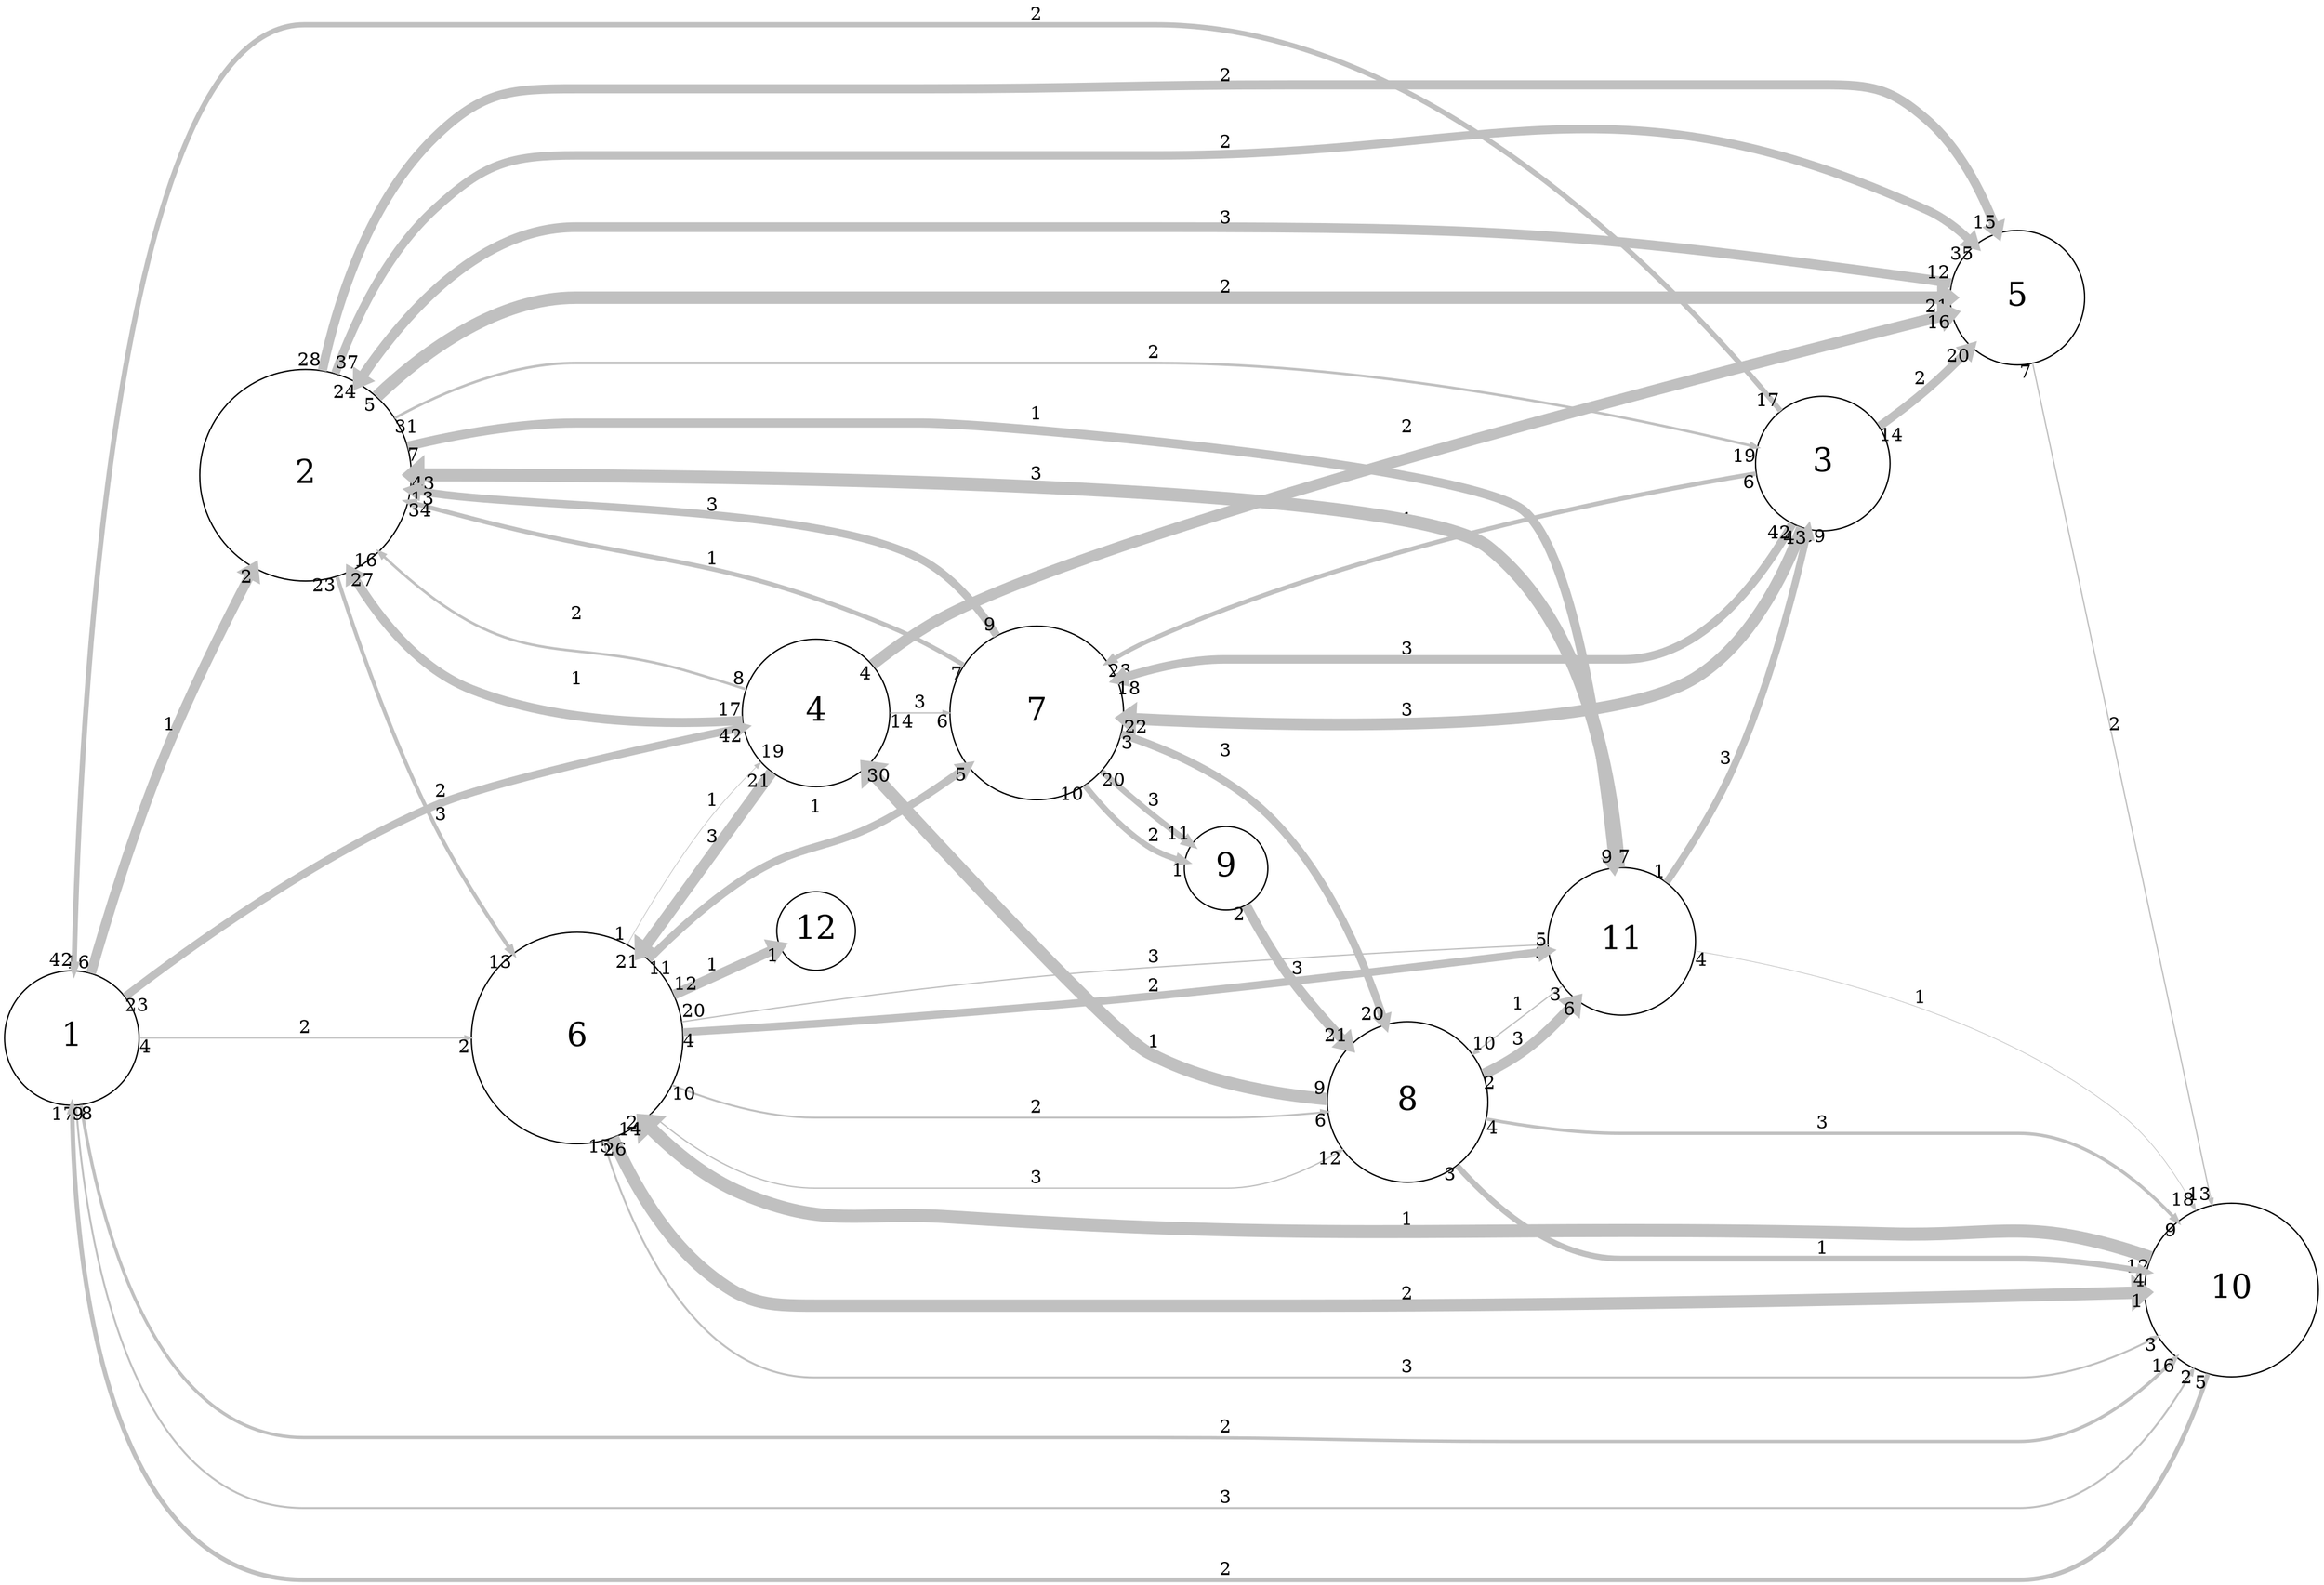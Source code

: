 digraph "" {
	graph [bb="0,0,1738.2,1196.5",
		overlap=false,
		rankdir=LR,
		ratio=0.5,
		scale=1,
		splines=spline
	];
	node [fontsize=25,
		label="\N",
		shape=circle
	];
	edge [arrowsize=0.5,
		splines=true
	];
	0	[height=1.4318,
		label=1,
		pos="51.227,415",
		width=1.4318];
	1	[height=2.25,
		label=2,
		pos="227.23,835",
		width=2.25];
	0 -> 1	[key=0,
		capacity=1,
		color=grey,
		from_pd=15,
		head_lp="184.76,755.56",
		headlabel=2,
		label=1,
		lp="124.23,640.25",
		penwidth=7.5,
		pos="e,188.14,763.81 66.608,464.38 79.376,506.55 99.306,568.52 120.85,621 139.19,665.66 162.68,714.03 182.82,753.46",
		pt=6,
		tail_lp="73.358,472.63",
		taillabel=16,
		to_pd=1];
	3	[height=1.5682,
		label=4,
		pos="612.23,655",
		width=1.5682];
	0 -> 3	[key=0,
		capacity=2,
		color=grey,
		from_pd=22,
		head_lp="549.81,635.49",
		headlabel=42,
		label=2,
		lp="329.23,595.25",
		penwidth=6.0,
		pos="e,556.56,643.74 92.636,445.85 144.15,483.78 237.19,547.7 325.85,585 365.02,601.48 474.05,626.15 545.44,641.38",
		pt=9,
		tail_lp="99.386,437.6",
		taillabel=23,
		to_pd=41];
	5	[height=2.25,
		label=6,
		pos="431.23,415",
		width=2.25];
	0 -> 5	[key=0,
		capacity=2,
		color=grey,
		from_pd=3,
		head_lp="346.7,406.75",
		headlabel=2,
		label=2,
		lp="227.23,423.25",
		penwidth=1.0,
		pos="e,350.08,415 103.21,415 164.85,415 269.57,415 343.89,415",
		pt=19,
		tail_lp="106.58,406.75",
		taillabel=4,
		to_pd=1];
	9	[height=1.8409,
		label=10,
		pos="1672.2,221",
		width=1.8409];
	0 -> 9	[key=0,
		capacity=2,
		color=grey,
		from_pd=7,
		head_lp="1636.2,161.99",
		headlabel=16,
		label=2,
		lp="918.23,118.25",
		penwidth=2.5,
		pos="e,1629.4,170.24 58.016,363.61 70.972,276.68 110.86,110 226.23,110 226.23,110 226.23,110 919.23,110 1015.7,110 1039.8,109 1136.2,\
109 1136.2,109 1136.2,109 1512.2,109 1555.1,109 1594.6,136.55 1623.4,164.32",
		pt=16,
		tail_lp="61.391,355.36",
		taillabel=8,
		to_pd=15];
	0 -> 9	[key=1,
		capacity=3,
		color=grey,
		from_pd=16,
		head_lp="1647.2,152.82",
		headlabel=2,
		label=3,
		lp="918.23,63.25",
		penwidth=1.5,
		pos="e,1643.9,161.07 54.126,363.04 60.838,263.34 91.037,55 226.23,55 226.23,55 226.23,55 1512.2,55 1570.3,55 1613.7,108.6 1640.4,154.89",
		pt=18,
		tail_lp="47.376,354.79",
		taillabel=17,
		to_pd=1];
	1 -> 5	[key=0,
		capacity=3,
		color=grey,
		from_pd=22,
		head_lp="388.06,487.54",
		headlabel=13,
		label=3,
		lp="329.23,576.25",
		penwidth=3.0,
		pos="e,381.31,479.29 251.07,757.36 268.39,703.03 294.52,629.54 325.85,568.5 340.12,540.7 358.55,511.93 375.95,486.93",
		pt=15,
		tail_lp="244.32,749.11",
		taillabel=23,
		to_pd=12];
	2	[height=1.4318,
		label=3,
		pos="1365.2,846",
		width=1.4318];
	1 -> 2	[key=0,
		capacity=2,
		color=grey,
		from_pd=30,
		head_lp="1308,866.72",
		headlabel=19,
		label=2,
		lp="865.23,929.25",
		penwidth=2.0,
		pos="e,1314.8,858.47 295.35,879.51 333.31,900.5 382.58,921 430.23,921 430.23,921 430.23,921 866.23,921 1027.6,921 1215.1,882.02 1307.2,\
860.26",
		pt=17,
		tail_lp="302.1,871.26",
		taillabel=31,
		to_pd=18];
	4	[height=1.4318,
		label=5,
		pos="1511.2,969",
		width=1.4318];
	1 -> 4	[key=0,
		capacity=2,
		color=grey,
		from_pd=4,
		head_lp="1452.5,960.75",
		headlabel=21,
		label=2,
		lp="918.23,977.25",
		penwidth=9.5,
		pos="e,1459.2,969 281.63,895.34 319.17,930.9 372.78,969 430.23,969 430.23,969 430.23,969 1366.2,969 1392.6,969 1421.8,969 1446.9,969",
		pt=2,
		tail_lp="278.25,903.59",
		taillabel=5,
		to_pd=20];
	1 -> 4	[key=1,
		capacity=2,
		color=grey,
		from_pd=27,
		head_lp="1503.1,1027.1",
		headlabel=15,
		label=2,
		lp="918.23,1141.2",
		penwidth=7.0,
		pos="e,1496.4,1018.8 240.86,915.14 253.55,971.22 278.34,1044.3 325.85,1092 360.93,1127.2 380.55,1132 430.23,1132 430.23,1132 430.23,1132 \
690.23,1132 791.12,1132 816.34,1133 917.23,1133 917.23,1133 917.23,1133 1366.2,1133 1401.5,1133 1415,1131.2 1441.6,1108 1465.3,1087.4 \
1481.6,1056.8 1492.4,1029.5",
		pt=7,
		tail_lp="234.11,923.39",
		taillabel=28,
		to_pd=14];
	1 -> 4	[key=2,
		capacity=2,
		color=grey,
		from_pd=36,
		head_lp="1471,1016.5",
		headlabel=35,
		label=2,
		lp="918.23,1086.2",
		penwidth=6.5,
		pos="e,1477.7,1008.3 250.52,913.05 265.84,954.58 290,1003.8 325.85,1037 362.41,1070.9 380.39,1078 430.23,1078 430.23,1078 430.23,1078 \
919.23,1078 1152.2,1078 1229,1129.2 1441.6,1034 1451.5,1029.6 1460.9,1023.1 1469.3,1015.9",
		pt=8,
		tail_lp="257.27,921.3",
		taillabel=37,
		to_pd=34];
	10	[height=1.5682,
		label=11,
		pos="1215.2,483",
		width=1.5682];
	1 -> 10	[key=0,
		capacity=1,
		color=grey,
		from_pd=6,
		head_lp="1205.7,547.71",
		headlabel=9,
		label=1,
		lp="777.23,881.25",
		penwidth=7.0,
		pos="e,1209,539.46 305.25,857.01 342.65,865.85 388.44,874 430.23,874 430.23,874 430.23,874 690.23,874 740.8,874 1103.5,842.35 1140.6,\
808 1177.6,773.8 1198.3,635.86 1207.8,551.06",
		pt=7,
		tail_lp="308.63,848.76",
		taillabel=7,
		to_pd=8];
	3 -> 1	[key=0,
		capacity=1,
		color=grey,
		from_pd=16,
		head_lp="268.41,753.06",
		headlabel=27,
		label=1,
		lp="431.23,679.25",
		penwidth=7.0,
		pos="e,261.66,761.31 555.79,647.5 501,642.55 416.08,641.65 350.23,671.5 314.85,687.53 287.4,719.83 267.57,751.51",
		pt=7,
		tail_lp="549.04,655.75",
		taillabel=17,
		to_pd=26];
	3 -> 1	[key=1,
		capacity=2,
		color=grey,
		from_pd=7,
		head_lp="278.37,769.54",
		headlabel=16,
		label=2,
		lp="431.23,732.25",
		penwidth=2.0,
		pos="e,285.12,777.79 558.59,673.57 543.69,678.55 527.4,683.73 512.23,688 429.22,711.39 393.01,687.9 325.85,742 314.21,751.38 302.3,761.87 \
290.98,772.33",
		pt=17,
		tail_lp="555.22,681.82",
		taillabel=8,
		to_pd=15];
	3 -> 5	[key=0,
		capacity=3,
		color=grey,
		from_pd=20,
		head_lp="486.99,471.69",
		headlabel=21,
		label=3,
		lp="534.23,561.25",
		penwidth=8.5,
		pos="e,480.24,479.94 577.12,610.29 570.04,600.95 562.65,591.17 555.77,582 552.15,577.17 518.53,531.72 487.28,489.46",
		pt=4,
		tail_lp="570.37,602.04",
		taillabel=21,
		to_pd=20];
	3 -> 4	[key=0,
		capacity=2,
		color=grey,
		from_pd=3,
		head_lp="1454,948.46",
		headlabel=16,
		label=2,
		lp="1054.2,872.25",
		penwidth=8.5,
		pos="e,1460.7,956.71 654.73,692.22 671.31,705.6 691.15,719.88 710.95,730 844.63,798.33 1286,912.73 1449,953.77",
		pt=4,
		tail_lp="651.35,700.47",
		taillabel=4,
		to_pd=15];
	6	[height=1.8409,
		label=7,
		pos="777.23,655",
		width=1.8409];
	3 -> 6	[key=0,
		capacity=3,
		color=grey,
		from_pd=13,
		head_lp="707.34,646.75",
		headlabel=6,
		label=3,
		lp="689.23,663.25",
		penwidth=1.0,
		pos="e,710.72,655 668.87,655 680.33,655 692.56,655 704.51,655",
		pt=19,
		tail_lp="675.62,646.75",
		taillabel=14,
		to_pd=5];
	5 -> 3	[key=0,
		capacity=1,
		color=grey,
		from_pd=0,
		head_lp="563.34,625.37",
		headlabel=19,
		label=1,
		lp="534.23,589.25",
		penwidth=0.5,
		pos="e,570.09,617.12 471.44,485.77 488.36,514.17 509.21,546.59 530.85,574 541.44,587.41 554.02,600.98 566.04,613.08",
		pt=20,
		tail_lp="474.82,494.02",
		taillabel=1,
		to_pd=18];
	5 -> 9	[key=0,
		capacity=2,
		color=grey,
		from_pd=14,
		head_lp="1602.3,211.19",
		headlabel=1,
		label=2,
		lp="1054.2,220.25",
		penwidth=9.5,
		pos="e,1605.7,219.44 459.25,338.69 475.2,303.39 498.67,263.5 530.85,237 559.84,213.13 573.68,211 611.23,211 611.23,211 611.23,211 972.23,\
211 1198,211 1464.7,216.28 1593.7,219.17",
		pt=2,
		tail_lp="466,330.44",
		taillabel=15,
		to_pd=0];
	5 -> 9	[key=1,
		capacity=3,
		color=grey,
		from_pd=25,
		head_lp="1612.3,194.28",
		headlabel=3,
		label=3,
		lp="1054.2,164.25",
		penwidth=1.5,
		pos="e,1615.7,186.03 450.98,336.24 474.37,260.04 522.54,156 611.23,156 611.23,156 611.23,156 1512.2,156 1545.9,156 1580.8,168.65 1609.3,\
182.8",
		pt=18,
		tail_lp="444.23,327.99",
		taillabel=26,
		to_pd=2];
	5 -> 10	[key=0,
		capacity=3,
		color=grey,
		from_pd=19,
		head_lp="1155.1,472.37",
		headlabel=8,
		label=3,
		lp="865.23,473.25",
		penwidth=1.0,
		pos="e,1158.4,480.62 511.66,427.24 567.33,435.47 643.55,446.05 710.95,453 824.81,464.74 853.6,464.22 967.85,471 1030.6,474.72 1102.3,\
478.12 1152.2,480.34",
		pt=19,
		tail_lp="518.41,435.49",
		taillabel=20,
		to_pd=7];
	5 -> 10	[key=1,
		capacity=2,
		color=grey,
		from_pd=3,
		head_lp="1155.6,484.38",
		headlabel=5,
		label=2,
		lp="865.23,452.25",
		penwidth=6.0,
		pos="e,1158.9,476.13 512.42,419.38 558.21,421.98 616.68,425.44 668.68,429 867.72,442.61 917.38,448.31 1115.6,471 1126,472.19 1137.1,473.5 \
1147.8,474.79",
		pt=9,
		tail_lp="515.79,411.13",
		taillabel=4,
		to_pd=4];
	5 -> 6	[key=0,
		capacity=1,
		color=grey,
		from_pd=10,
		head_lp="722.73,620.39",
		headlabel=5,
		label=1,
		lp="612.23,581.25",
		penwidth=6.0,
		pos="e,726.11,612.14 485.98,475.04 506.33,495.17 530.67,516.43 555.77,532 601.21,560.18 621.77,547.85 668.68,573.5 685.26,582.57 702.07,\
594.01 717.32,605.44",
		pt=9,
		tail_lp="479.23,466.79",
		taillabel=11,
		to_pd=4];
	7	[height=1.7045,
		label=8,
		pos="1054.2,365",
		width=1.7045];
	5 -> 7	[key=0,
		capacity=2,
		color=grey,
		from_pd=9,
		head_lp="989.59,349.05",
		headlabel=6,
		label=2,
		lp="777.23,361.25",
		penwidth=1.5,
		pos="e,992.96,357.3 503.46,378.22 535.53,364.87 574.39,353 611.23,353 611.23,353 611.23,353 919.23,353 940.95,353 964.57,354.58 985.84,\
356.6",
		pt=18,
		tail_lp="510.21,386.47",
		taillabel=10,
		to_pd=5];
	5 -> 7	[key=1,
		capacity=3,
		color=grey,
		from_pd=26,
		head_lp="998.4,319.33",
		headlabel=12,
		label=3,
		lp="777.23,306.25",
		penwidth=1.0,
		pos="e,1005.1,327.58 486.86,355.81 519.66,326.79 564.08,298 611.23,298 611.23,298 611.23,298 919.23,298 947.64,298 976.21,310.2 999.62,\
324.19",
		pt=19,
		tail_lp="480.11,347.56",
		taillabel=27,
		to_pd=11];
	11	[height=0.81514,
		label=12,
		pos="612.23,494",
		width=0.81514];
	5 -> 11	[key=0,
		capacity=1,
		color=grey,
		from_pd=11,
		head_lp="581.78,490.74",
		headlabel=1,
		label=1,
		lp="534.23,467.25",
		penwidth=7.5,
		pos="e,585.16,482.49 505.81,447.47 529.46,457.91 554.63,469.02 574.45,477.77",
		pt=6,
		tail_lp="512.56,455.72",
		taillabel=12,
		to_pd=0];
	9 -> 0	[key=0,
		capacity=2,
		color=grey,
		from_pd=4,
		head_lp="54.895,354.74",
		headlabel=9,
		label=2,
		lp="918.23,8.25",
		penwidth=3.5,
		pos="e,51.52,362.99 1654.7,156.78 1633.6,91.53 1590.1,0 1512.2,0 226.23,0 226.23,0 226.23,0 184.06,0 174.19,19.436 146.23,51 70.903,136.04 \
54.552,273.71 51.802,353.13",
		pt=14,
		tail_lp="1658.1,148.53",
		taillabel=5,
		to_pd=8];
	9 -> 5	[key=0,
		capacity=1,
		color=grey,
		from_pd=11,
		head_lp="488.21,359.39",
		headlabel=14,
		label=1,
		lp="1054.2,275.25",
		penwidth=10.0,
		pos="e,481.46,351.14 1610.4,245.61 1602.8,248.3 1595.1,250.84 1587.6,253 1514.5,274.18 1492.8,261.79 1416.8,264 1103.2,273.11 1024,255.23 \
710.95,276 641.67,280.6 618.87,265.03 555.77,294 531.39,305.19 508.98,323.31 490.14,342.16",
		pt=1,
		tail_lp="1603.7,237.36",
		taillabel=12,
		to_pd=13];
	2 -> 0	[key=0,
		capacity=2,
		color=grey,
		from_pd=16,
		head_lp="46.157,475.23",
		headlabel=42,
		label=2,
		lp="777.23,1188.2",
		penwidth=4.0,
		pos="e,52.907,466.98 1333.3,886.62 1261.7,975.63 1074.7,1180 866.23,1180 226.23,1180 226.23,1180 226.23,1180 82.643,1180 57.544,661.12 \
53.156,478.03",
		pt=13,
		tail_lp="1340.1,894.87",
		taillabel=17,
		to_pd=41];
	2 -> 4	[key=0,
		capacity=2,
		color=grey,
		from_pd=13,
		head_lp="1469.1,922.81",
		headlabel=20,
		label=2,
		lp="1438.2,906.25",
		penwidth=6.5,
		pos="e,1475.9,931.06 1409.1,873.79 1420,881.41 1431.5,889.94 1441.6,898.5 1450.5,906.04 1459.5,914.56 1468,923.01",
		pt=8,
		tail_lp="1415.9,865.54",
		taillabel=14,
		to_pd=19];
	2 -> 6	[key=0,
		capacity=1,
		color=grey,
		from_pd=5,
		head_lp="839.02,700.73",
		headlabel=23,
		label=1,
		lp="1054.2,801.25",
		penwidth=3.5,
		pos="e,832.27,692.48 1314.1,837.34 1221.7,820.31 1019.8,777.89 861.85,708 854.89,704.92 847.83,701.32 840.92,697.47",
		pt=14,
		tail_lp="1310.7,829.09",
		taillabel=6,
		to_pd=22];
	2 -> 6	[key=1,
		capacity=3,
		color=grey,
		from_pd=41,
		head_lp="845.88,671.56",
		headlabel=18,
		label=3,
		lp="1054.2,702.25",
		penwidth=6.5,
		pos="e,839.13,679.81 1342.9,799.15 1319,754.49 1275.7,694 1216.2,694 917.23,694 917.23,694 917.23,694 894.92,694 871.33,689.29 850.04,\
683.14",
		pt=8,
		tail_lp="1336.2,790.9",
		taillabel=42,
		to_pd=17];
	2 -> 6	[key=2,
		capacity=3,
		color=grey,
		from_pd=38,
		head_lp="850.3,641.82",
		headlabel=22,
		label=3,
		lp="1054.2,654.25",
		penwidth=9.0,
		pos="e,843.55,650.07 1349.9,796.34 1336.2,758.21 1311.6,707.56 1271.7,680 1206.3,634.88 977.42,641.94 855.7,649.31",
		pt=3,
		tail_lp="1356.6,788.09",
		taillabel=39,
		to_pd=21];
	4 -> 1	[key=0,
		capacity=3,
		color=grey,
		from_pd=11,
		head_lp="260.26,897.56",
		headlabel=24,
		label=3,
		lp="918.23,1030.2",
		penwidth=7.5,
		pos="e,267.01,905.81 1460.5,979.94 1454.2,981.1 1447.7,982.16 1441.6,983 1187.6,1017.6 1122.6,1023 866.23,1023 430.23,1023 430.23,1023 \
430.23,1023 363.05,1023 308.87,966.6 273.59,915.59",
		pt=6,
		tail_lp="1453.8,988.19",
		taillabel=12,
		to_pd=23];
	4 -> 9	[key=0,
		capacity=2,
		color=grey,
		from_pd=6,
		head_lp="1664.2,294.28",
		headlabel=13,
		label=2,
		lp="1584.2,647.25",
		penwidth=1.0,
		pos="e,1657.4,286.03 1523,918.47 1550.6,788.5 1624.2,442.33 1656.1,292.16",
		pt=19,
		tail_lp="1519.6,910.22",
		taillabel=7,
		to_pd=12];
	10 -> 1	[key=0,
		capacity=3,
		color=grey,
		from_pd=6,
		head_lp="315.41,827.11",
		headlabel=43,
		label=3,
		lp="777.23,837.25",
		penwidth=10.0,
		pos="e,308.66,835.36 1213.2,539.63 1208.5,608.79 1189.4,723.73 1115.6,782 1054.4,830.36 536.16,835.39 321.15,835.37",
		pt=1,
		tail_lp="1216.5,547.88",
		taillabel=7,
		to_pd=42];
	10 -> 9	[key=0,
		capacity=1,
		color=grey,
		from_pd=3,
		head_lp="1651.2,289.77",
		headlabel=18,
		label=1,
		lp="1438.2,441.25",
		penwidth=0.5,
		pos="e,1644.5,281.52 1271.5,475.54 1349.3,462.64 1492.3,429.84 1587.6,354 1610.1,336.09 1628.3,310.37 1641.8,286.3",
		pt=20,
		tail_lp="1274.9,467.29",
		taillabel=4,
		to_pd=17];
	10 -> 2	[key=0,
		capacity=3,
		color=grey,
		from_pd=0,
		head_lp="1347.2,787.41",
		headlabel=43,
		label=3,
		lp="1292.2,617.25",
		penwidth=5.5,
		pos="e,1353.9,795.66 1249.1,528.43 1264.8,551.79 1282.9,581.23 1295.6,609.5 1321.2,666.69 1340,735.92 1351.4,784.66",
		pt=10,
		tail_lp="1245.7,536.68",
		taillabel=1,
		to_pd=42];
	10 -> 7	[key=0,
		capacity=1,
		color=grey,
		from_pd=2,
		head_lp="1111.4,408.45",
		headlabel=10,
		label=1,
		lp="1137.2,434.25",
		penwidth=1.0,
		pos="e,1104.6,400.2 1170,448.72 1160.4,441.34 1150.2,433.61 1140.6,426.5 1130.7,419.1 1120,411.3 1109.7,403.83",
		pt=19,
		tail_lp="1166.6,440.47",
		taillabel=3,
		to_pd=9];
	6 -> 1	[key=0,
		capacity=3,
		color=grey,
		from_pd=8,
		head_lp="314.44,815.33",
		headlabel=13,
		label=3,
		lp="534.23,799.25",
		penwidth=6.0,
		pos="e,307.69,823.58 745.64,713.73 732.11,734.1 714.29,755.05 692.6,768 692.1,768.3 453.81,802.58 318.82,821.98",
		pt=9,
		tail_lp="742.27,721.98",
		taillabel=9,
		to_pd=12];
	6 -> 1	[key=1,
		capacity=1,
		color=grey,
		from_pd=6,
		head_lp="309.93,797.27",
		headlabel=34,
		label=1,
		lp="534.23,765.25",
		penwidth=3.5,
		pos="e,303.18,805.52 722.21,692.36 705.62,702.52 686.92,712.72 668.68,720 534.11,773.75 489.3,749.27 350.23,790 337.97,793.59 325.17,\
797.79 312.67,802.16",
		pt=14,
		tail_lp="718.84,700.61",
		taillabel=7,
		to_pd=33];
	6 -> 7	[key=0,
		capacity=3,
		color=grey,
		from_pd=2,
		head_lp="1044,432.23",
		headlabel=20,
		label=3,
		lp="918.23,629.25",
		penwidth=6.0,
		pos="e,1037.2,423.98 841.67,638.79 877.15,627.05 920.12,608.05 950.14,579 990.88,539.57 1017.6,480.77 1033.6,434.78",
		pt=9,
		tail_lp="845.05,630.54",
		taillabel=3,
		to_pd=19];
	8	[height=0.88636,
		label=9,
		pos="918.23,538",
		width=0.88636];
	6 -> 8	[key=0,
		capacity=3,
		color=grey,
		from_pd=19,
		head_lp="884.33,563.87",
		headlabel=11,
		label=3,
		lp="865.23,585.25",
		penwidth=4.5,
		pos="e,891.08,555.62 825.49,609.25 837.12,598.54 849.73,587.38 861.85,577.5 868.35,572.2 875.51,566.81 882.46,561.77",
		pt=12,
		tail_lp="832.24,617.5",
		taillabel=20,
		to_pd=10];
	6 -> 8	[key=1,
		capacity=2,
		color=grey,
		from_pd=9,
		head_lp="882.82,533.6",
		headlabel=1,
		label=2,
		lp="865.23,559.25",
		penwidth=4.5,
		pos="e,886.2,541.85 813.03,598.71 826.34,581.27 842.93,563.5 861.85,551.5 866.06,548.83 870.74,546.7 875.57,544.98",
		pt=12,
		tail_lp="806.28,590.46",
		taillabel=10,
		to_pd=0];
	7 -> 3	[key=0,
		capacity=1,
		color=grey,
		from_pd=8,
		head_lp="658.44,605.77",
		headlabel=30,
		label=1,
		lp="865.23,407.25",
		penwidth=9.5,
		pos="e,651.69,614.02 992.79,366.06 953.49,368.97 902.24,377.11 861.85,398.5 849.37,405.11 728.71,532.25 660.18,605",
		pt=2,
		tail_lp="989.41,374.31",
		taillabel=9,
		to_pd=29];
	7 -> 9	[key=0,
		capacity=1,
		color=grey,
		from_pd=2,
		head_lp="1603.6,226.33",
		headlabel=4,
		label=1,
		lp="1365.2,252.25",
		penwidth=4.5,
		pos="e,1606.9,234.58 1091.2,315.78 1120.2,282.29 1164.3,244 1214.2,244 1214.2,244 1214.2,244 1512.2,244 1539.8,244 1569.8,240.57 1596.2,\
236.36",
		pt=12,
		tail_lp="1087.8,307.53",
		taillabel=3,
		to_pd=3];
	7 -> 9	[key=1,
		capacity=3,
		color=grey,
		from_pd=3,
		head_lp="1634.7,281.79",
		headlabel=9,
		label=3,
		lp="1365.2,348.25",
		penwidth=2.5,
		pos="e,1631.4,273.54 1114.2,351.26 1144,345.45 1180.8,340 1214.2,340 1214.2,340 1214.2,340 1512.2,340 1556.6,340 1596.6,309.86 1625.4,\
279.92",
		pt=16,
		tail_lp="1117.5,359.51",
		taillabel=4,
		to_pd=8];
	7 -> 10	[key=0,
		capacity=3,
		color=grey,
		from_pd=1,
		head_lp="1190.8,425.38",
		headlabel=6,
		label=3,
		lp="1137.2,393.25",
		penwidth=8.0,
		pos="e,1187.4,433.63 1115.3,373.04 1124.2,375.81 1133,379.53 1140.6,384.5 1156.1,394.58 1169.5,409.1 1180.5,423.9",
		pt=5,
		tail_lp="1118.7,381.29",
		taillabel=2,
		to_pd=5];
	8 -> 7	[key=0,
		capacity=3,
		color=grey,
		from_pd=1,
		head_lp="1002,414.43",
		headlabel=21,
		label=3,
		lp="971.23,460.25",
		penwidth=7.5,
		pos="e,1008.8,406.18 933.06,509.54 941.98,492.34 954.4,470.37 967.85,452.5 977.61,439.54 989.15,426.51 1000.5,414.62",
		pt=6,
		tail_lp="929.69,501.29",
		taillabel=2,
		to_pd=20];
}
